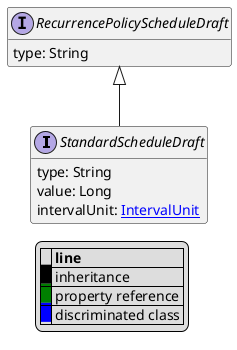 @startuml

hide empty fields
hide empty methods
legend
|= |= line |
|<back:black>   </back>| inheritance |
|<back:green>   </back>| property reference |
|<back:blue>   </back>| discriminated class |
endlegend
interface StandardScheduleDraft [[StandardScheduleDraft.svg]] extends RecurrencePolicyScheduleDraft {
    type: String
    value: Long
    intervalUnit: [[IntervalUnit.svg IntervalUnit]]
}
interface RecurrencePolicyScheduleDraft [[RecurrencePolicyScheduleDraft.svg]]  {
    type: String
}





@enduml

